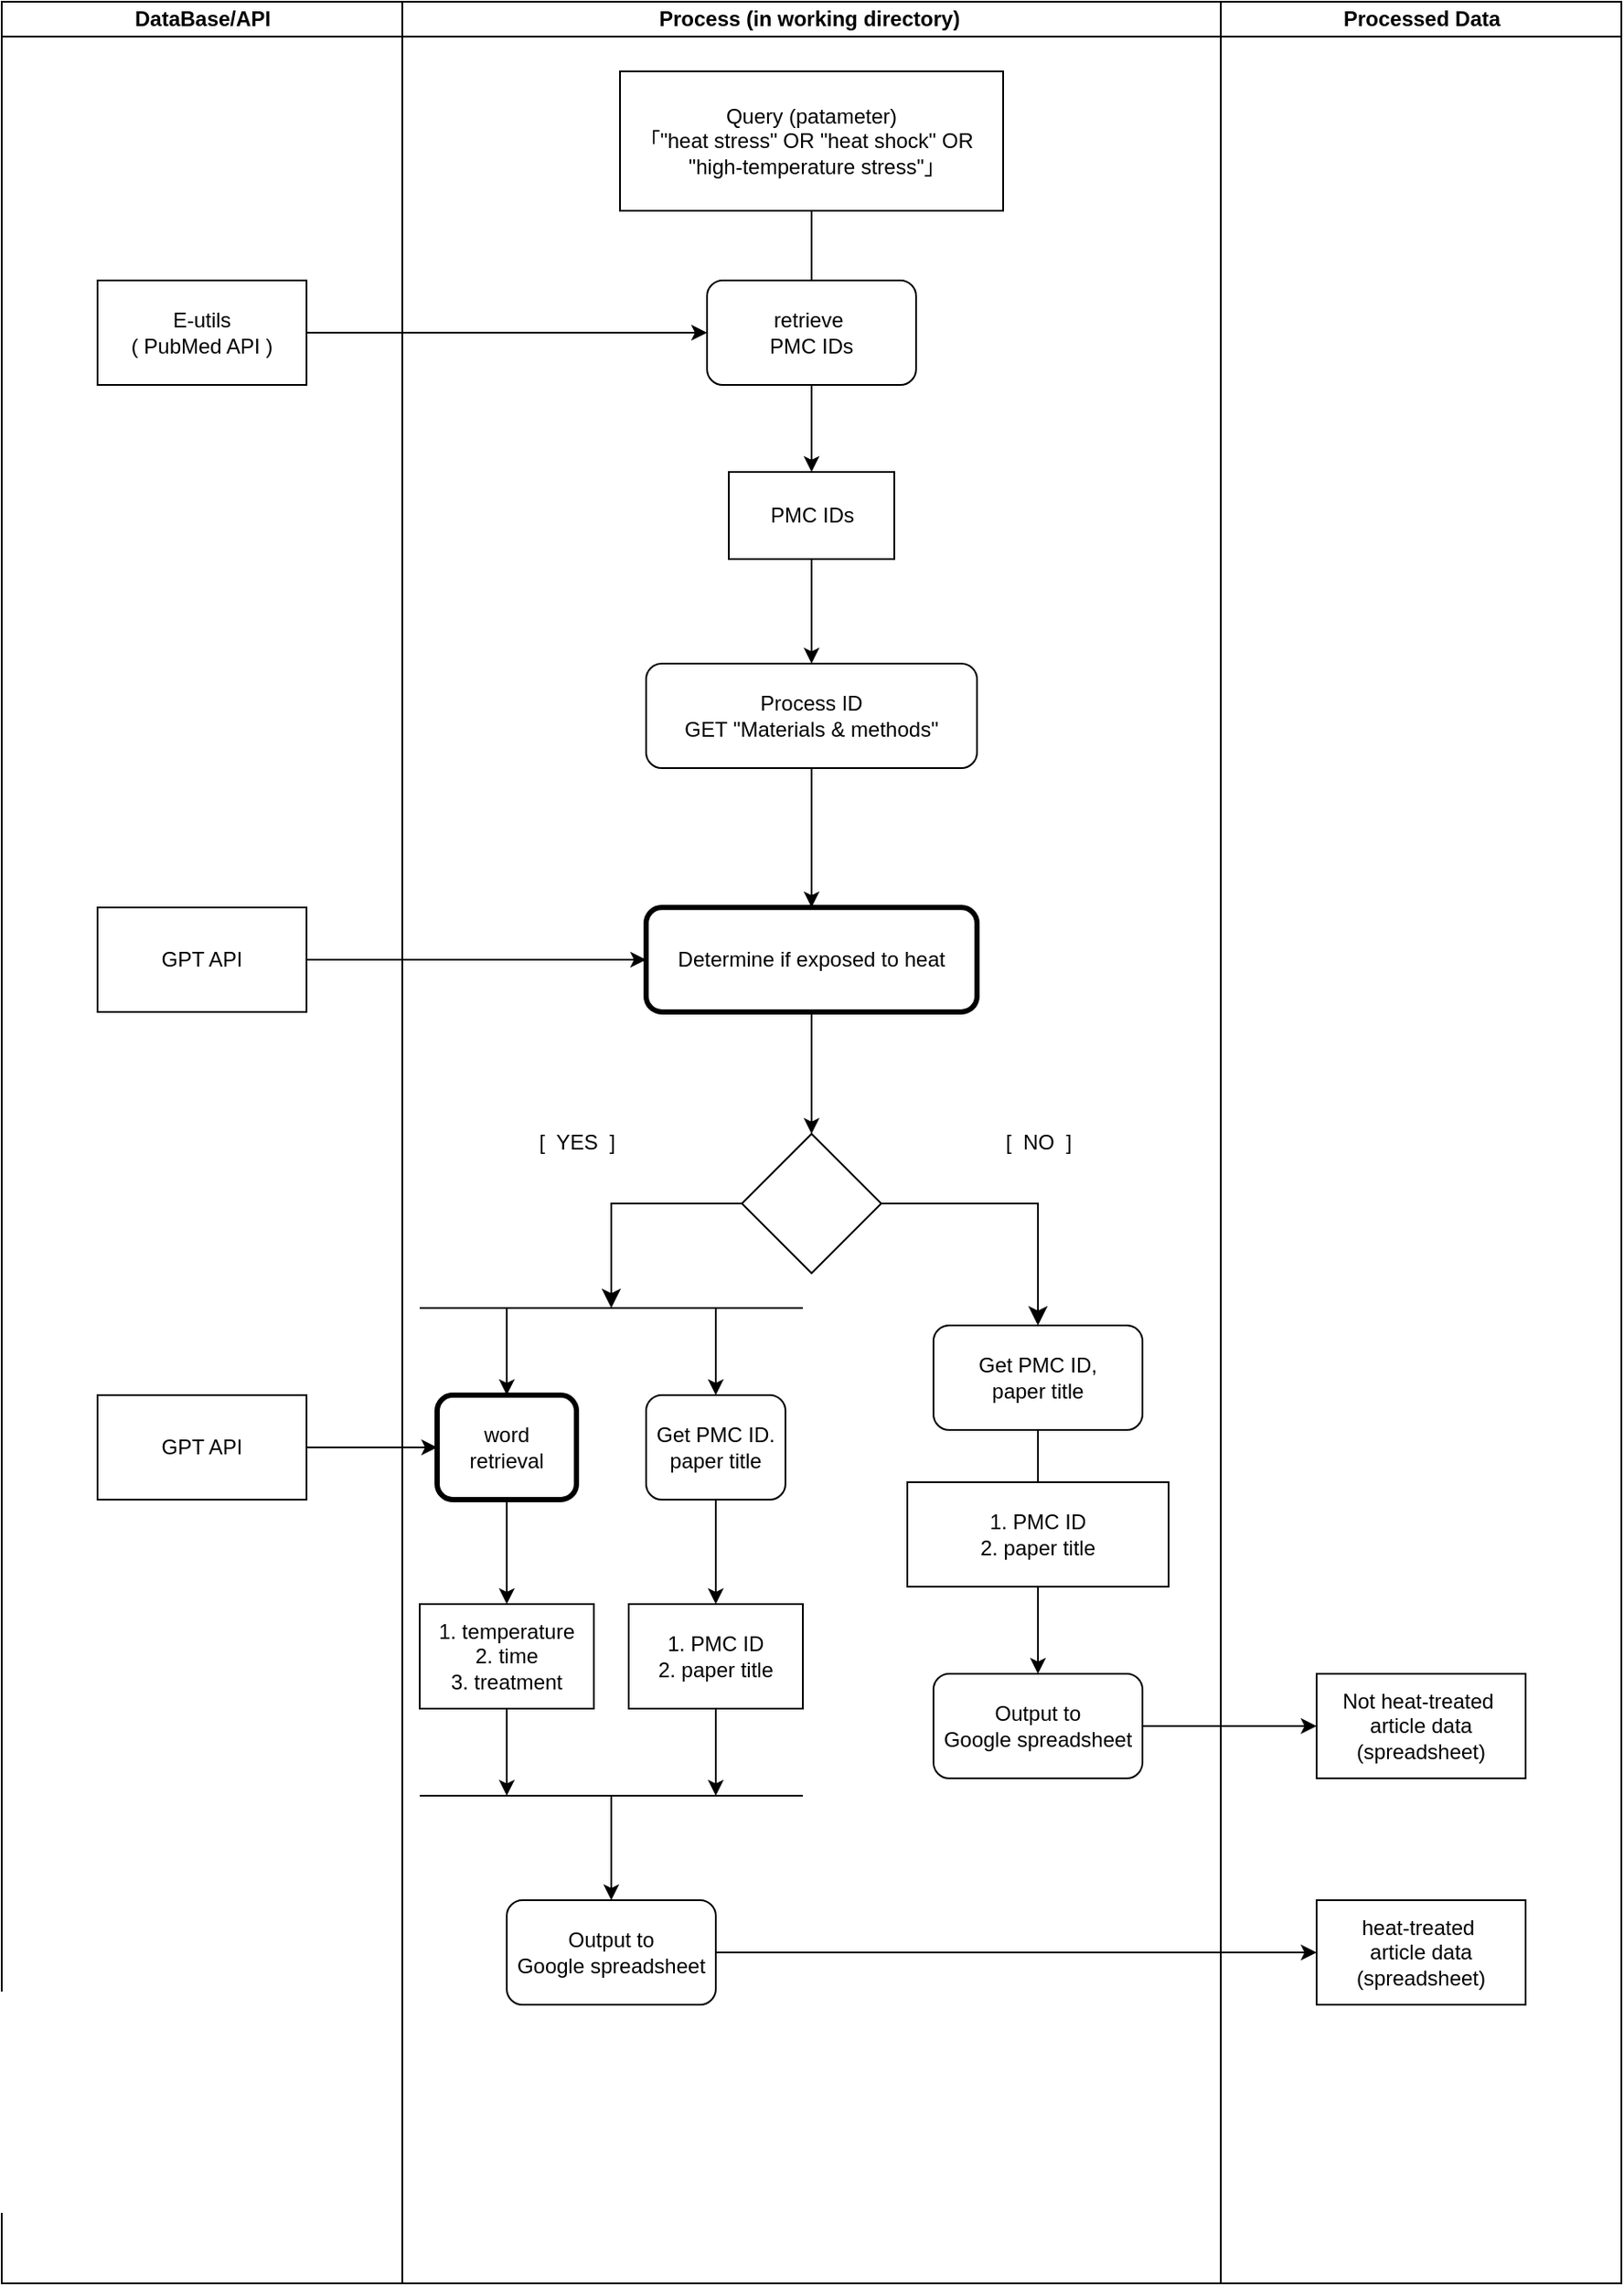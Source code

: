 <mxfile>
    <diagram id="XXfRp2zLRPGOdZGCUI0H" name="ページ1">
        <mxGraphModel dx="2813" dy="947" grid="1" gridSize="10" guides="1" tooltips="1" connect="1" arrows="1" fold="1" page="1" pageScale="1" pageWidth="1169" pageHeight="1654" math="0" shadow="0">
            <root>
                <mxCell id="0"/>
                <mxCell id="1" parent="0"/>
                <mxCell id="25" value="DataBase/API" style="swimlane;startSize=20;html=1;fillColor=default;swimlaneFillColor=default;" parent="1" vertex="1">
                    <mxGeometry x="-50" y="10" width="230" height="1310" as="geometry"/>
                </mxCell>
                <mxCell id="2" value="E-utils&lt;br&gt;( PubMed API )" style="rounded=0;whiteSpace=wrap;html=1;" parent="25" vertex="1">
                    <mxGeometry x="55" y="160" width="120" height="60" as="geometry"/>
                </mxCell>
                <mxCell id="46" value="GPT API" style="rounded=0;whiteSpace=wrap;html=1;" parent="25" vertex="1">
                    <mxGeometry x="55" y="520" width="120" height="60" as="geometry"/>
                </mxCell>
                <mxCell id="90" value="GPT API" style="rounded=0;whiteSpace=wrap;html=1;" parent="25" vertex="1">
                    <mxGeometry x="55" y="800" width="120" height="60" as="geometry"/>
                </mxCell>
                <mxCell id="28" value="Process (in working directory)&amp;nbsp;" style="swimlane;startSize=20;html=1;" parent="1" vertex="1">
                    <mxGeometry x="180" y="10" width="470" height="1310" as="geometry"/>
                </mxCell>
                <mxCell id="5" value="Query (patameter)&lt;br&gt;｢&quot;heat stress&quot; OR &quot;heat shock&quot; OR &quot;high-temperature stress&quot;｣" style="rounded=0;whiteSpace=wrap;html=1;" parent="28" vertex="1">
                    <mxGeometry x="125" y="40" width="220" height="80" as="geometry"/>
                </mxCell>
                <mxCell id="7" value="" style="endArrow=none;html=1;entryX=0.5;entryY=1;entryDx=0;entryDy=0;exitX=0.5;exitY=0;exitDx=0;exitDy=0;" parent="28" source="4" target="5" edge="1">
                    <mxGeometry width="50" height="50" relative="1" as="geometry">
                        <mxPoint x="279" y="270" as="sourcePoint"/>
                        <mxPoint x="329" y="220" as="targetPoint"/>
                    </mxGeometry>
                </mxCell>
                <mxCell id="4" value="retrieve&amp;nbsp;&lt;br&gt;PMC IDs" style="rounded=1;whiteSpace=wrap;html=1;" parent="28" vertex="1">
                    <mxGeometry x="175" y="160" width="120" height="60" as="geometry"/>
                </mxCell>
                <mxCell id="8" value="" style="endArrow=classic;html=1;exitX=0.5;exitY=1;exitDx=0;exitDy=0;entryX=0.5;entryY=0;entryDx=0;entryDy=0;" parent="28" source="4" target="56" edge="1">
                    <mxGeometry width="50" height="50" relative="1" as="geometry">
                        <mxPoint x="140" y="320" as="sourcePoint"/>
                        <mxPoint x="235" y="270" as="targetPoint"/>
                    </mxGeometry>
                </mxCell>
                <mxCell id="10" value="1. temperature&lt;br&gt;2. time&lt;br&gt;3. treatment" style="rounded=0;whiteSpace=wrap;html=1;" parent="28" vertex="1">
                    <mxGeometry x="10" y="920" width="100" height="60" as="geometry"/>
                </mxCell>
                <mxCell id="56" value="PMC IDs" style="rounded=0;whiteSpace=wrap;html=1;" parent="28" vertex="1">
                    <mxGeometry x="187.5" y="270" width="95" height="50" as="geometry"/>
                </mxCell>
                <mxCell id="96" value="" style="edgeStyle=none;html=1;" parent="28" source="44" target="95" edge="1">
                    <mxGeometry relative="1" as="geometry"/>
                </mxCell>
                <mxCell id="44" value="Get PMC ID.&lt;br&gt;paper title" style="rounded=1;whiteSpace=wrap;html=1;" parent="28" vertex="1">
                    <mxGeometry x="140" y="800" width="80" height="60" as="geometry"/>
                </mxCell>
                <mxCell id="62" value="Process ID&lt;br&gt;GET &quot;Materials &amp;amp; methods&quot;" style="rounded=1;whiteSpace=wrap;html=1;" parent="28" vertex="1">
                    <mxGeometry x="140" y="380" width="190" height="60" as="geometry"/>
                </mxCell>
                <mxCell id="64" value="" style="endArrow=classic;html=1;exitX=0.5;exitY=1;exitDx=0;exitDy=0;" parent="28" source="56" target="62" edge="1">
                    <mxGeometry width="50" height="50" relative="1" as="geometry">
                        <mxPoint x="245" y="230" as="sourcePoint"/>
                        <mxPoint x="245" y="280" as="targetPoint"/>
                    </mxGeometry>
                </mxCell>
                <mxCell id="69" value="" style="edgeStyle=none;html=1;" parent="28" source="66" target="68" edge="1">
                    <mxGeometry relative="1" as="geometry"/>
                </mxCell>
                <mxCell id="66" value="Determine if exposed to heat" style="rounded=1;whiteSpace=wrap;html=1;strokeWidth=3;" parent="28" vertex="1">
                    <mxGeometry x="140" y="520" width="190" height="60" as="geometry"/>
                </mxCell>
                <mxCell id="65" value="" style="endArrow=classic;html=1;exitX=0.5;exitY=1;exitDx=0;exitDy=0;entryX=0.5;entryY=0;entryDx=0;entryDy=0;" parent="28" source="62" target="66" edge="1">
                    <mxGeometry width="50" height="50" relative="1" as="geometry">
                        <mxPoint x="245" y="330" as="sourcePoint"/>
                        <mxPoint x="235" y="510" as="targetPoint"/>
                    </mxGeometry>
                </mxCell>
                <mxCell id="68" value="" style="rhombus;whiteSpace=wrap;html=1;strokeWidth=1;fillColor=none;" parent="28" vertex="1">
                    <mxGeometry x="195" y="650" width="80" height="80" as="geometry"/>
                </mxCell>
                <mxCell id="70" value="[&amp;nbsp; YES&amp;nbsp; ]" style="text;html=1;align=center;verticalAlign=middle;resizable=0;points=[];autosize=1;strokeColor=none;fillColor=none;" parent="28" vertex="1">
                    <mxGeometry x="65" y="640" width="70" height="30" as="geometry"/>
                </mxCell>
                <mxCell id="71" value="[&amp;nbsp; NO&amp;nbsp; ]" style="text;html=1;align=center;verticalAlign=middle;resizable=0;points=[];autosize=1;strokeColor=none;fillColor=none;" parent="28" vertex="1">
                    <mxGeometry x="335" y="640" width="60" height="30" as="geometry"/>
                </mxCell>
                <mxCell id="75" value="" style="edgeStyle=none;html=1;" parent="28" source="72" edge="1">
                    <mxGeometry relative="1" as="geometry">
                        <mxPoint x="365" y="860" as="targetPoint"/>
                    </mxGeometry>
                </mxCell>
                <mxCell id="72" value="Get PMC ID, &lt;br&gt;paper title" style="rounded=1;whiteSpace=wrap;html=1;strokeWidth=1;fillColor=none;" parent="28" vertex="1">
                    <mxGeometry x="305" y="760" width="120" height="60" as="geometry"/>
                </mxCell>
                <mxCell id="83" value="" style="edgeStyle=none;html=1;" parent="28" source="74" target="76" edge="1">
                    <mxGeometry relative="1" as="geometry"/>
                </mxCell>
                <mxCell id="74" value="1. PMC ID&lt;br&gt;2. paper title" style="rounded=0;whiteSpace=wrap;html=1;" parent="28" vertex="1">
                    <mxGeometry x="290" y="850" width="150" height="60" as="geometry"/>
                </mxCell>
                <mxCell id="76" value="Output to &lt;br&gt;Google spreadsheet" style="rounded=1;whiteSpace=wrap;html=1;" parent="28" vertex="1">
                    <mxGeometry x="305" y="960" width="120" height="60" as="geometry"/>
                </mxCell>
                <mxCell id="87" value="" style="edgeStyle=segmentEdgeStyle;endArrow=classic;html=1;curved=0;rounded=0;endSize=8;startSize=8;exitX=1;exitY=0.5;exitDx=0;exitDy=0;entryX=0.5;entryY=0;entryDx=0;entryDy=0;" parent="28" source="68" target="72" edge="1">
                    <mxGeometry width="50" height="50" relative="1" as="geometry">
                        <mxPoint x="205" y="700" as="sourcePoint"/>
                        <mxPoint x="130" y="760" as="targetPoint"/>
                    </mxGeometry>
                </mxCell>
                <mxCell id="92" value="" style="edgeStyle=none;html=1;" parent="28" source="88" target="10" edge="1">
                    <mxGeometry relative="1" as="geometry"/>
                </mxCell>
                <mxCell id="88" value="word &lt;br&gt;retrieval" style="rounded=1;whiteSpace=wrap;html=1;strokeWidth=3;" parent="28" vertex="1">
                    <mxGeometry x="20" y="800" width="80" height="60" as="geometry"/>
                </mxCell>
                <mxCell id="95" value="1. PMC ID&lt;br&gt;2. paper title" style="rounded=0;whiteSpace=wrap;html=1;" parent="28" vertex="1">
                    <mxGeometry x="130" y="920" width="100" height="60" as="geometry"/>
                </mxCell>
                <mxCell id="97" value="" style="endArrow=none;html=1;" parent="28" edge="1">
                    <mxGeometry width="50" height="50" relative="1" as="geometry">
                        <mxPoint x="230" y="1030" as="sourcePoint"/>
                        <mxPoint x="10" y="1030" as="targetPoint"/>
                        <Array as="points">
                            <mxPoint x="120" y="1030"/>
                        </Array>
                    </mxGeometry>
                </mxCell>
                <mxCell id="100" value="Output to &lt;br&gt;Google spreadsheet" style="rounded=1;whiteSpace=wrap;html=1;" parent="28" vertex="1">
                    <mxGeometry x="60" y="1090" width="120" height="60" as="geometry"/>
                </mxCell>
                <mxCell id="29" value="Processed Data" style="swimlane;startSize=20;html=1;" parent="1" vertex="1">
                    <mxGeometry x="650" y="10" width="230" height="1310" as="geometry"/>
                </mxCell>
                <mxCell id="32" value="Not heat-treated&amp;nbsp;&lt;br&gt;article data&lt;br&gt;(spreadsheet)" style="rounded=0;whiteSpace=wrap;html=1;" parent="29" vertex="1">
                    <mxGeometry x="55" y="960" width="120" height="60" as="geometry"/>
                </mxCell>
                <mxCell id="15" value="heat-treated&amp;nbsp;&lt;br&gt;article data&lt;br&gt;(spreadsheet)" style="rounded=0;whiteSpace=wrap;html=1;" parent="29" vertex="1">
                    <mxGeometry x="55" y="1090" width="120" height="60" as="geometry"/>
                </mxCell>
                <mxCell id="48" value="" style="endArrow=classic;html=1;entryX=0;entryY=0.5;entryDx=0;entryDy=0;exitX=1;exitY=0.5;exitDx=0;exitDy=0;" parent="1" source="46" target="66" edge="1">
                    <mxGeometry width="50" height="50" relative="1" as="geometry">
                        <mxPoint x="160" y="550" as="sourcePoint"/>
                        <mxPoint x="240" y="330" as="targetPoint"/>
                    </mxGeometry>
                </mxCell>
                <mxCell id="57" value="" style="edgeStyle=none;html=1;" parent="1" source="2" target="4" edge="1">
                    <mxGeometry relative="1" as="geometry"/>
                </mxCell>
                <mxCell id="78" value="" style="edgeStyle=none;html=1;" parent="1" source="76" target="32" edge="1">
                    <mxGeometry relative="1" as="geometry"/>
                </mxCell>
                <mxCell id="81" value="" style="endArrow=none;html=1;" parent="1" edge="1">
                    <mxGeometry width="50" height="50" relative="1" as="geometry">
                        <mxPoint x="410" y="760" as="sourcePoint"/>
                        <mxPoint x="190" y="760" as="targetPoint"/>
                    </mxGeometry>
                </mxCell>
                <mxCell id="84" value="" style="endArrow=classic;html=1;entryX=0.5;entryY=0;entryDx=0;entryDy=0;" parent="1" target="44" edge="1">
                    <mxGeometry width="50" height="50" relative="1" as="geometry">
                        <mxPoint x="360" y="760" as="sourcePoint"/>
                        <mxPoint x="310" y="810" as="targetPoint"/>
                    </mxGeometry>
                </mxCell>
                <mxCell id="86" value="" style="edgeStyle=segmentEdgeStyle;endArrow=classic;html=1;curved=0;rounded=0;endSize=8;startSize=8;exitX=0;exitY=0.5;exitDx=0;exitDy=0;" parent="1" source="68" edge="1">
                    <mxGeometry width="50" height="50" relative="1" as="geometry">
                        <mxPoint x="470" y="980" as="sourcePoint"/>
                        <mxPoint x="300" y="760" as="targetPoint"/>
                    </mxGeometry>
                </mxCell>
                <mxCell id="89" value="" style="endArrow=classic;html=1;entryX=0.5;entryY=0;entryDx=0;entryDy=0;" parent="1" target="88" edge="1">
                    <mxGeometry width="50" height="50" relative="1" as="geometry">
                        <mxPoint x="240" y="760" as="sourcePoint"/>
                        <mxPoint x="370" y="820" as="targetPoint"/>
                    </mxGeometry>
                </mxCell>
                <mxCell id="91" value="" style="edgeStyle=none;html=1;" parent="1" source="90" target="88" edge="1">
                    <mxGeometry relative="1" as="geometry"/>
                </mxCell>
                <mxCell id="98" style="edgeStyle=none;html=1;" parent="1" source="10" edge="1">
                    <mxGeometry relative="1" as="geometry">
                        <mxPoint x="240" y="1040" as="targetPoint"/>
                    </mxGeometry>
                </mxCell>
                <mxCell id="99" style="edgeStyle=none;html=1;exitX=0.5;exitY=1;exitDx=0;exitDy=0;" parent="1" source="95" edge="1">
                    <mxGeometry relative="1" as="geometry">
                        <mxPoint x="360" y="1040" as="targetPoint"/>
                    </mxGeometry>
                </mxCell>
                <mxCell id="102" style="edgeStyle=none;html=1;entryX=0.5;entryY=0;entryDx=0;entryDy=0;" parent="1" target="100" edge="1">
                    <mxGeometry relative="1" as="geometry">
                        <mxPoint x="260" y="1060" as="targetPoint"/>
                        <mxPoint x="300" y="1040" as="sourcePoint"/>
                    </mxGeometry>
                </mxCell>
                <mxCell id="14" value="" style="endArrow=classic;html=1;exitX=1;exitY=0.5;exitDx=0;exitDy=0;entryX=0;entryY=0.5;entryDx=0;entryDy=0;" parent="1" source="100" target="15" edge="1">
                    <mxGeometry width="50" height="50" relative="1" as="geometry">
                        <mxPoint x="425" y="1200" as="sourcePoint"/>
                        <mxPoint x="540" y="690" as="targetPoint"/>
                    </mxGeometry>
                </mxCell>
            </root>
        </mxGraphModel>
    </diagram>
</mxfile>